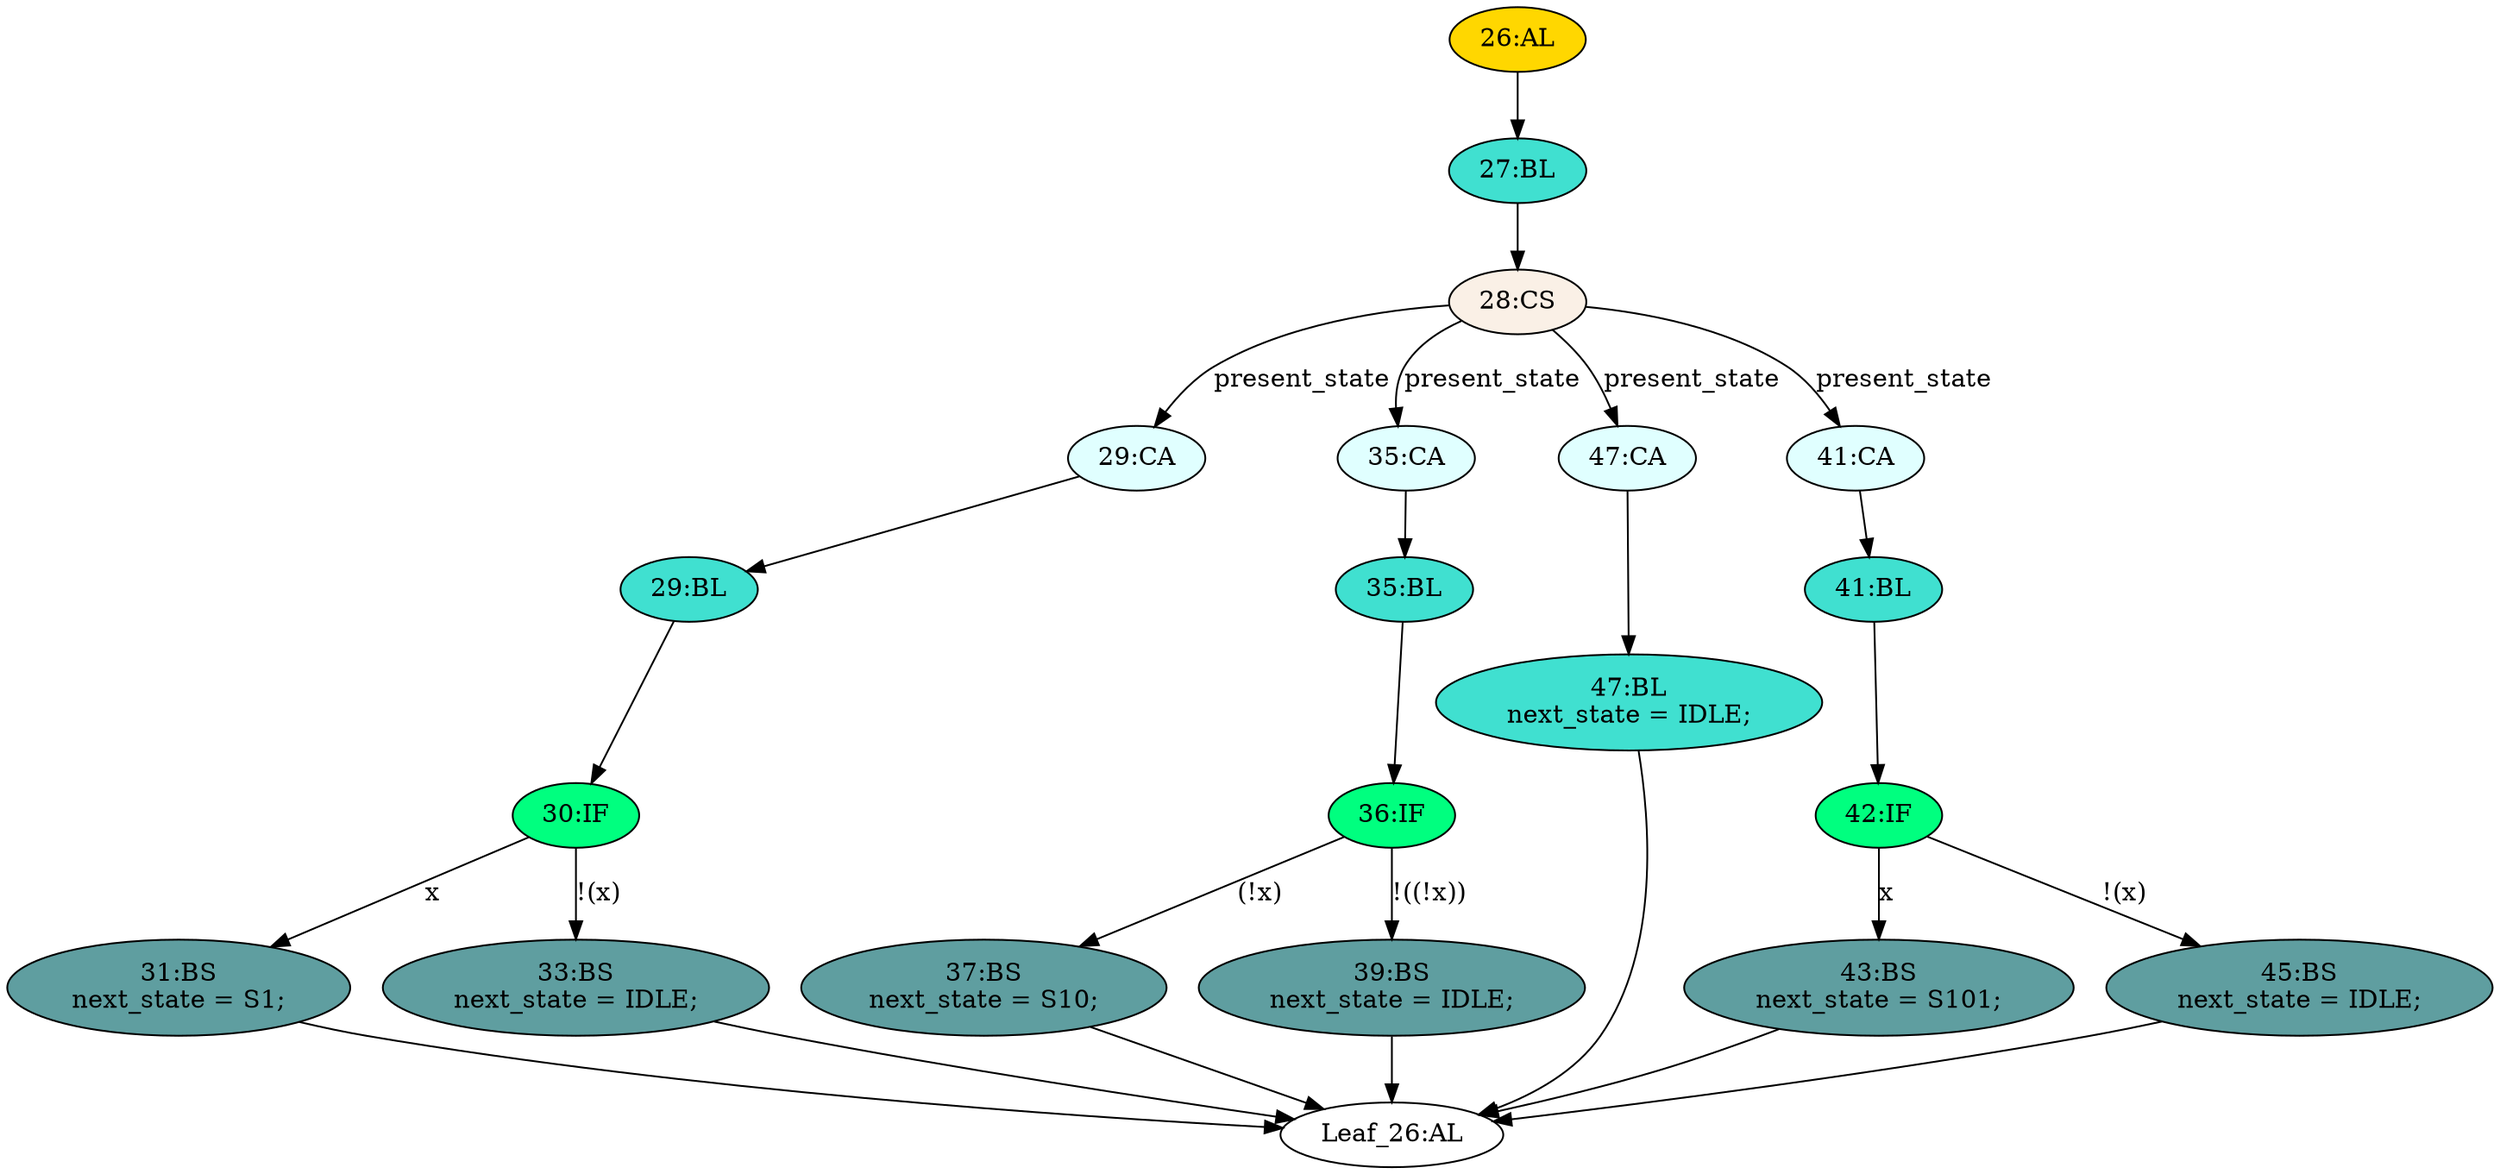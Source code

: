 strict digraph "" {
	node [label="\N"];
	"37:BS"	[ast="<pyverilog.vparser.ast.BlockingSubstitution object at 0x7fdb527e14d0>",
		fillcolor=cadetblue,
		label="37:BS
next_state = S10;",
		statements="[<pyverilog.vparser.ast.BlockingSubstitution object at 0x7fdb527e14d0>]",
		style=filled,
		typ=BlockingSubstitution];
	"Leaf_26:AL"	[def_var="['next_state']",
		label="Leaf_26:AL"];
	"37:BS" -> "Leaf_26:AL"	[cond="[]",
		lineno=None];
	"35:BL"	[ast="<pyverilog.vparser.ast.Block object at 0x7fdb527e1850>",
		fillcolor=turquoise,
		label="35:BL",
		statements="[]",
		style=filled,
		typ=Block];
	"36:IF"	[ast="<pyverilog.vparser.ast.IfStatement object at 0x7fdb527e1890>",
		fillcolor=springgreen,
		label="36:IF",
		statements="[]",
		style=filled,
		typ=IfStatement];
	"35:BL" -> "36:IF"	[cond="[]",
		lineno=None];
	"43:BS"	[ast="<pyverilog.vparser.ast.BlockingSubstitution object at 0x7fdb527e1b10>",
		fillcolor=cadetblue,
		label="43:BS
next_state = S101;",
		statements="[<pyverilog.vparser.ast.BlockingSubstitution object at 0x7fdb527e1b10>]",
		style=filled,
		typ=BlockingSubstitution];
	"43:BS" -> "Leaf_26:AL"	[cond="[]",
		lineno=None];
	"26:AL"	[ast="<pyverilog.vparser.ast.Always object at 0x7fdb527e1c90>",
		clk_sens=False,
		fillcolor=gold,
		label="26:AL",
		sens="['present_state', 'x']",
		statements="[]",
		style=filled,
		typ=Always,
		use_var="['x', 'present_state']"];
	"27:BL"	[ast="<pyverilog.vparser.ast.Block object at 0x7fdb527e1e50>",
		fillcolor=turquoise,
		label="27:BL",
		statements="[]",
		style=filled,
		typ=Block];
	"26:AL" -> "27:BL"	[cond="[]",
		lineno=None];
	"29:CA"	[ast="<pyverilog.vparser.ast.Case object at 0x7fdb527e1f50>",
		fillcolor=lightcyan,
		label="29:CA",
		statements="[]",
		style=filled,
		typ=Case];
	"29:BL"	[ast="<pyverilog.vparser.ast.Block object at 0x7fdb527e1fd0>",
		fillcolor=turquoise,
		label="29:BL",
		statements="[]",
		style=filled,
		typ=Block];
	"29:CA" -> "29:BL"	[cond="[]",
		lineno=None];
	"36:IF" -> "37:BS"	[cond="['x']",
		label="(!x)",
		lineno=36];
	"39:BS"	[ast="<pyverilog.vparser.ast.BlockingSubstitution object at 0x7fdb527e1910>",
		fillcolor=cadetblue,
		label="39:BS
next_state = IDLE;",
		statements="[<pyverilog.vparser.ast.BlockingSubstitution object at 0x7fdb527e1910>]",
		style=filled,
		typ=BlockingSubstitution];
	"36:IF" -> "39:BS"	[cond="['x']",
		label="!((!x))",
		lineno=36];
	"42:IF"	[ast="<pyverilog.vparser.ast.IfStatement object at 0x7fdb522e0490>",
		fillcolor=springgreen,
		label="42:IF",
		statements="[]",
		style=filled,
		typ=IfStatement];
	"42:IF" -> "43:BS"	[cond="['x']",
		label=x,
		lineno=42];
	"45:BS"	[ast="<pyverilog.vparser.ast.BlockingSubstitution object at 0x7fdb522e04d0>",
		fillcolor=cadetblue,
		label="45:BS
next_state = IDLE;",
		statements="[<pyverilog.vparser.ast.BlockingSubstitution object at 0x7fdb522e04d0>]",
		style=filled,
		typ=BlockingSubstitution];
	"42:IF" -> "45:BS"	[cond="['x']",
		label="!(x)",
		lineno=42];
	"30:IF"	[ast="<pyverilog.vparser.ast.IfStatement object at 0x7fdb522e0050>",
		fillcolor=springgreen,
		label="30:IF",
		statements="[]",
		style=filled,
		typ=IfStatement];
	"29:BL" -> "30:IF"	[cond="[]",
		lineno=None];
	"28:CS"	[ast="<pyverilog.vparser.ast.CaseStatement object at 0x7fdb527e1e90>",
		fillcolor=linen,
		label="28:CS",
		statements="[]",
		style=filled,
		typ=CaseStatement];
	"27:BL" -> "28:CS"	[cond="[]",
		lineno=None];
	"35:CA"	[ast="<pyverilog.vparser.ast.Case object at 0x7fdb522e0350>",
		fillcolor=lightcyan,
		label="35:CA",
		statements="[]",
		style=filled,
		typ=Case];
	"35:CA" -> "35:BL"	[cond="[]",
		lineno=None];
	"47:BL"	[ast="<pyverilog.vparser.ast.Block object at 0x7fdb522e0710>",
		fillcolor=turquoise,
		label="47:BL
next_state = IDLE;",
		statements="[<pyverilog.vparser.ast.BlockingSubstitution object at 0x7fdb522e0750>]",
		style=filled,
		typ=Block];
	"47:BL" -> "Leaf_26:AL"	[cond="[]",
		lineno=None];
	"47:CA"	[ast="<pyverilog.vparser.ast.Case object at 0x7fdb522e0690>",
		fillcolor=lightcyan,
		label="47:CA",
		statements="[]",
		style=filled,
		typ=Case];
	"47:CA" -> "47:BL"	[cond="[]",
		lineno=None];
	"39:BS" -> "Leaf_26:AL"	[cond="[]",
		lineno=None];
	"45:BS" -> "Leaf_26:AL"	[cond="[]",
		lineno=None];
	"41:BL"	[ast="<pyverilog.vparser.ast.Block object at 0x7fdb522e0450>",
		fillcolor=turquoise,
		label="41:BL",
		statements="[]",
		style=filled,
		typ=Block];
	"41:BL" -> "42:IF"	[cond="[]",
		lineno=None];
	"41:CA"	[ast="<pyverilog.vparser.ast.Case object at 0x7fdb522e03d0>",
		fillcolor=lightcyan,
		label="41:CA",
		statements="[]",
		style=filled,
		typ=Case];
	"41:CA" -> "41:BL"	[cond="[]",
		lineno=None];
	"31:BS"	[ast="<pyverilog.vparser.ast.BlockingSubstitution object at 0x7fdb522e01d0>",
		fillcolor=cadetblue,
		label="31:BS
next_state = S1;",
		statements="[<pyverilog.vparser.ast.BlockingSubstitution object at 0x7fdb522e01d0>]",
		style=filled,
		typ=BlockingSubstitution];
	"31:BS" -> "Leaf_26:AL"	[cond="[]",
		lineno=None];
	"28:CS" -> "29:CA"	[cond="['present_state']",
		label=present_state,
		lineno=28];
	"28:CS" -> "35:CA"	[cond="['present_state']",
		label=present_state,
		lineno=28];
	"28:CS" -> "47:CA"	[cond="['present_state']",
		label=present_state,
		lineno=28];
	"28:CS" -> "41:CA"	[cond="['present_state']",
		label=present_state,
		lineno=28];
	"33:BS"	[ast="<pyverilog.vparser.ast.BlockingSubstitution object at 0x7fdb522e0090>",
		fillcolor=cadetblue,
		label="33:BS
next_state = IDLE;",
		statements="[<pyverilog.vparser.ast.BlockingSubstitution object at 0x7fdb522e0090>]",
		style=filled,
		typ=BlockingSubstitution];
	"33:BS" -> "Leaf_26:AL"	[cond="[]",
		lineno=None];
	"30:IF" -> "31:BS"	[cond="['x']",
		label=x,
		lineno=30];
	"30:IF" -> "33:BS"	[cond="['x']",
		label="!(x)",
		lineno=30];
}
